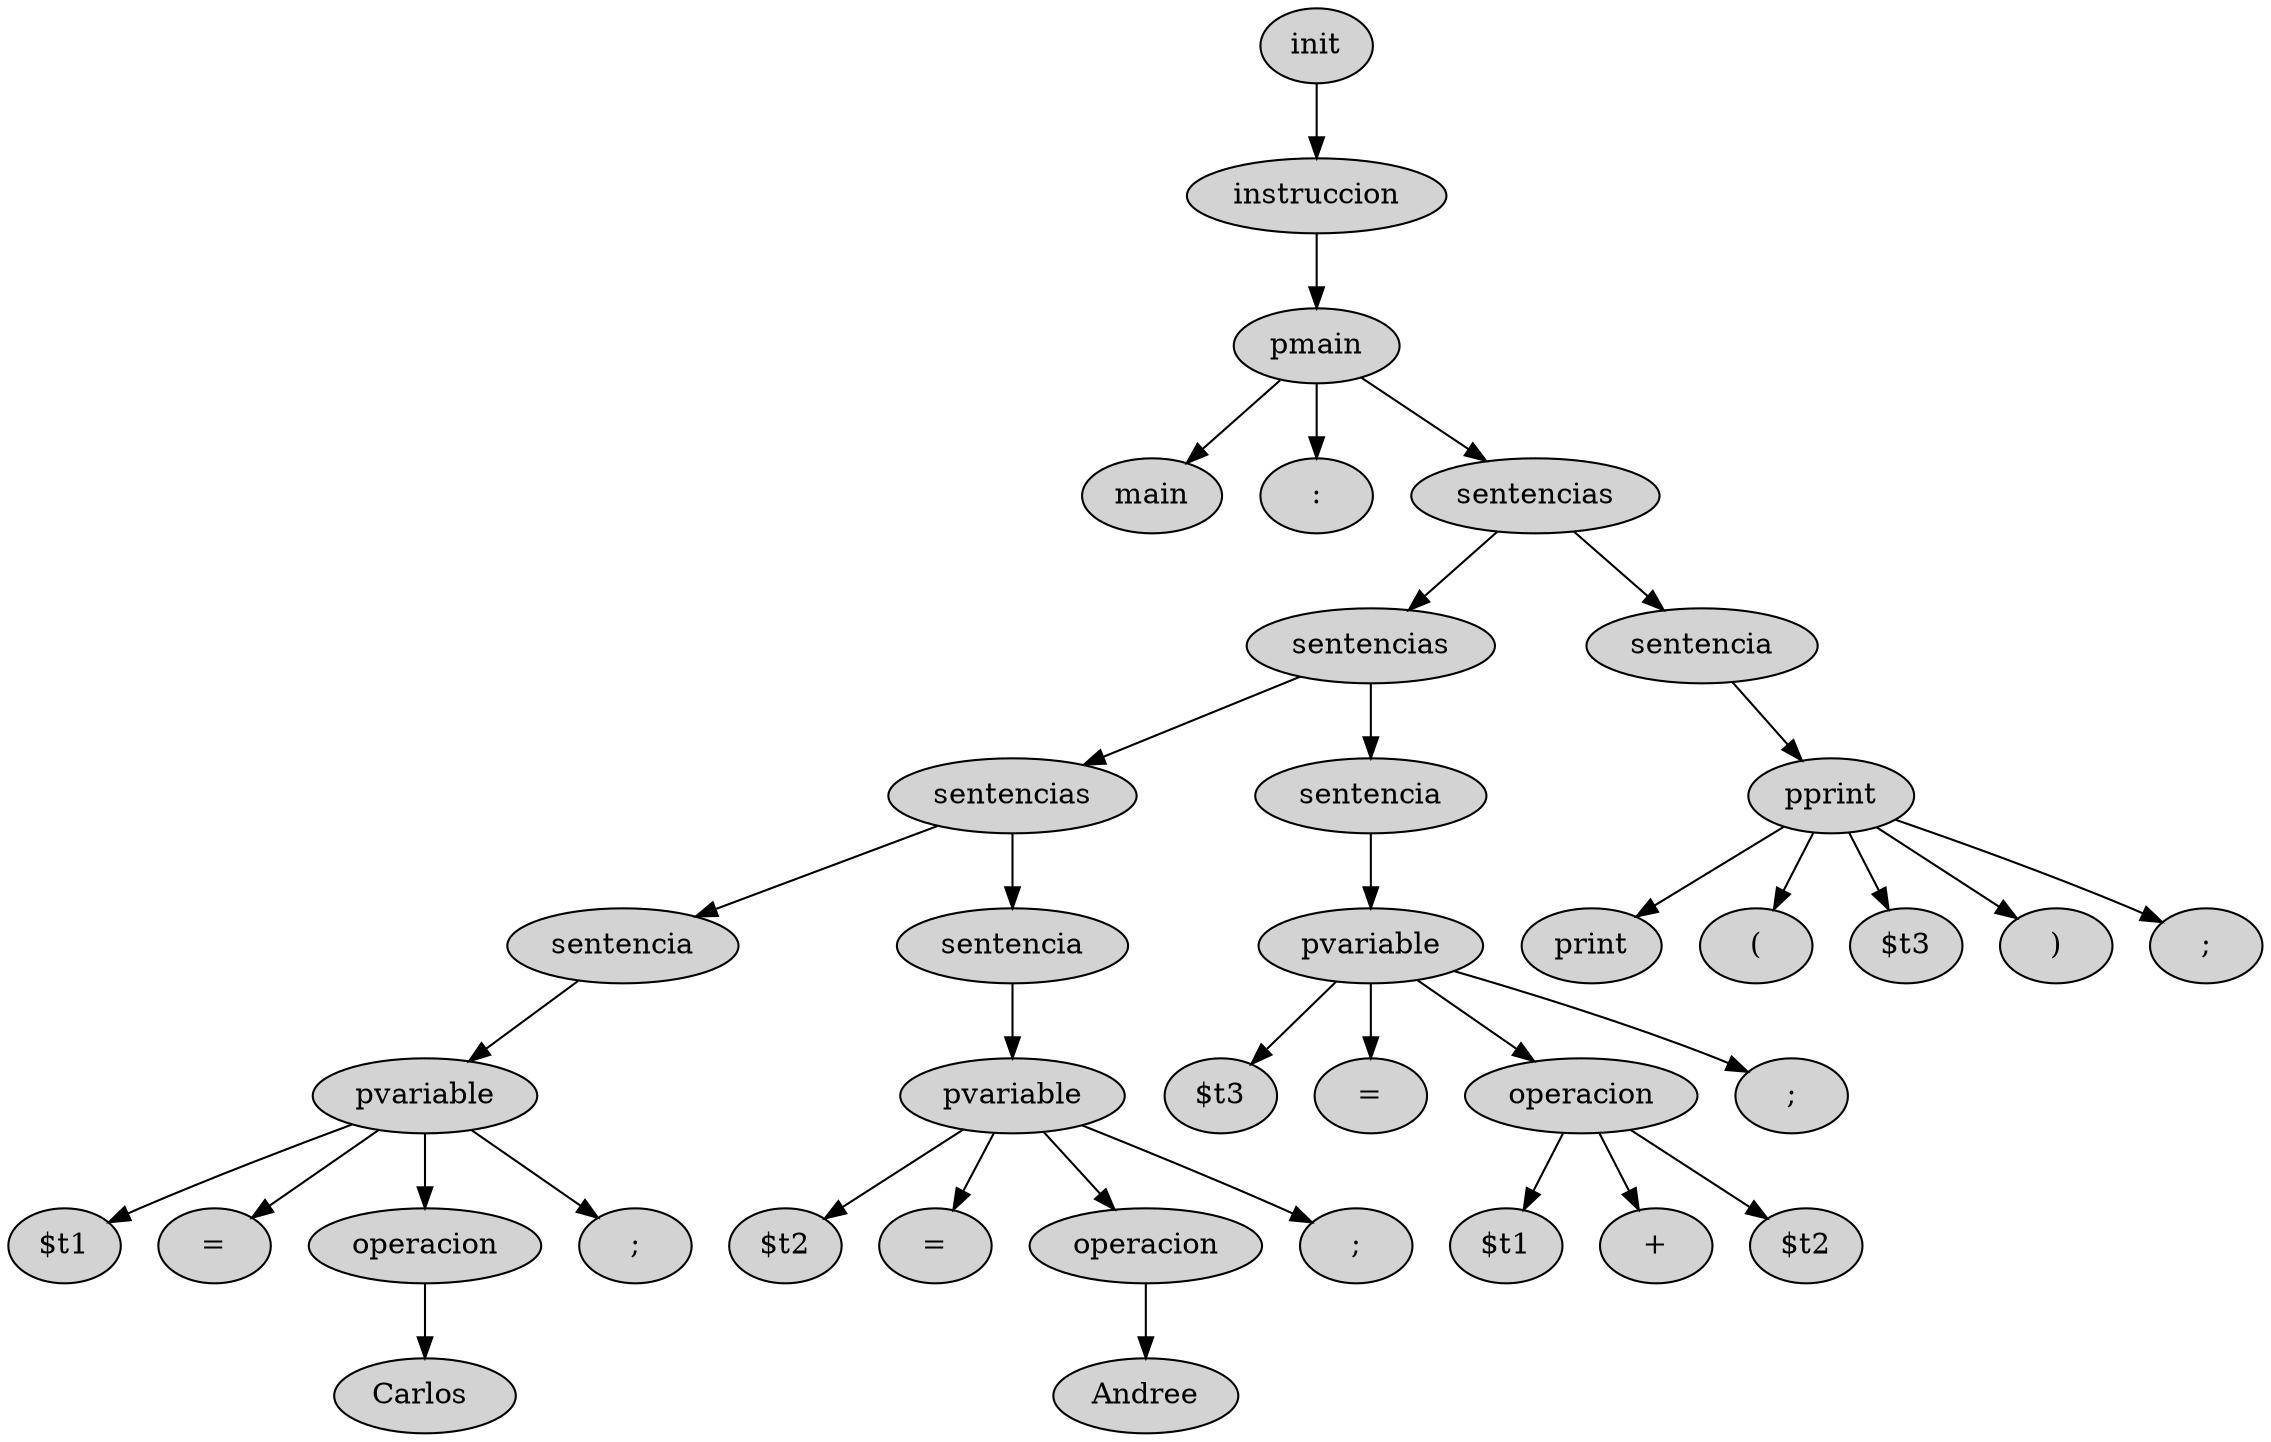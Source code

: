 digraph{ 
38[style = "filled" ; label = "init"] 
37[style = "filled" ; label = "instruccion"] 
34[style = "filled" ; label = "pmain"] 
35[style = "filled" ; label = "main"] 
36[style = "filled" ; label = ":"] 
33[style = "filled" ; label = "sentencias"] 
25[style = "filled" ; label = "sentencias"] 
15[style = "filled" ; label = "sentencias"] 
7[style = "filled" ; label = "sentencia"] 
3[style = "filled" ; label = "pvariable"] 
4[style = "filled" ; label = "$t1"] 
5[style = "filled" ; label = "="] 
2[style = "filled" ; label = "operacion"] 
1[style = "filled" ; label = "Carlos "] 
6[style = "filled" ; label = ";"] 
14[style = "filled" ; label = "sentencia"] 
10[style = "filled" ; label = "pvariable"] 
11[style = "filled" ; label = "$t2"] 
12[style = "filled" ; label = "="] 
9[style = "filled" ; label = "operacion"] 
8[style = "filled" ; label = "Andree"] 
13[style = "filled" ; label = ";"] 
24[style = "filled" ; label = "sentencia"] 
20[style = "filled" ; label = "pvariable"] 
21[style = "filled" ; label = "$t3"] 
22[style = "filled" ; label = "="] 
18[style = "filled" ; label = "operacion"] 
16[style = "filled" ; label = "$t1"] 
19[style = "filled" ; label = "+"] 
17[style = "filled" ; label = "$t2"] 
23[style = "filled" ; label = ";"] 
32[style = "filled" ; label = "sentencia"] 
26[style = "filled" ; label = "pprint"] 
27[style = "filled" ; label = "print"] 
28[style = "filled" ; label = "("] 
29[style = "filled" ; label = "$t3"] 
30[style = "filled" ; label = ")"] 
31[style = "filled" ; label = ";"] 
38->37;
37->34;
34->35;
34->36;
34->33;
33->25;
25->15;
15->7;
7->3;
3->4;
3->5;
3->2;
2->1;
3->6;
15->14;
14->10;
10->11;
10->12;
10->9;
9->8;
10->13;
25->24;
24->20;
20->21;
20->22;
20->18;
18->16;
18->19;
18->17;
20->23;
33->32;
32->26;
26->27;
26->28;
26->29;
26->30;
26->31;

}